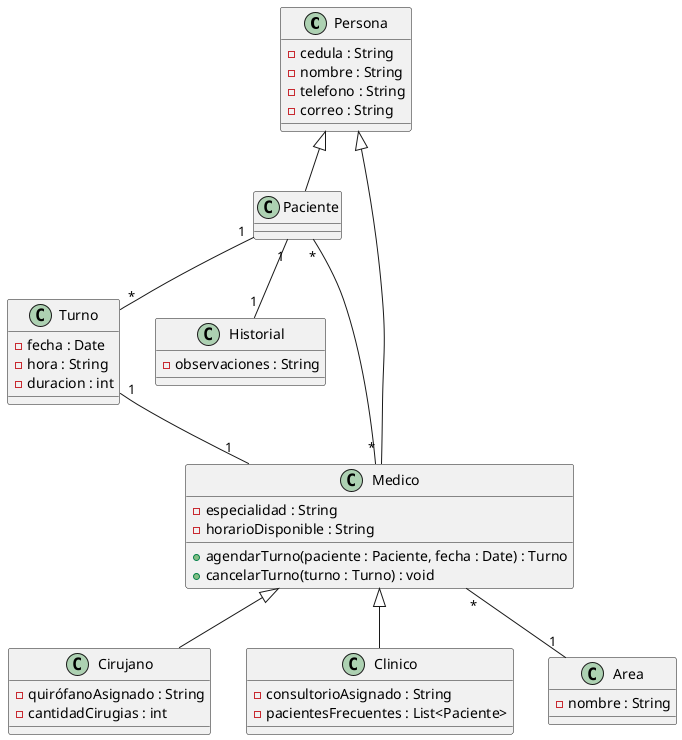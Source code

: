 @startuml

Class Persona{
    -cedula : String
    -nombre : String
    -telefono : String
    -correo : String
}

class Paciente extends Persona{

}

class Medico extends Persona{
    -especialidad : String
    -horarioDisponible : String

    +agendarTurno(paciente : Paciente, fecha : Date) : Turno
    +cancelarTurno(turno : Turno) : void
}

class Cirujano extends Medico{
    -quirófanoAsignado : String
    -cantidadCirugias : int
}

class Clinico extends Medico{
    -consultorioAsignado : String
    -pacientesFrecuentes : List<Paciente>
}

class Turno{
    -fecha : Date
    -hora : String
    -duracion : int
}

class Area{
    -nombre : String
}

class Historial{
    -observaciones : String
}

Paciente "1" -- "1" Historial
Paciente "1" -- "*" Turno
Turno "1" -- "1" Medico
Medico "*" -- "1" Area
Medico "*" -- "*" Paciente

@enduml